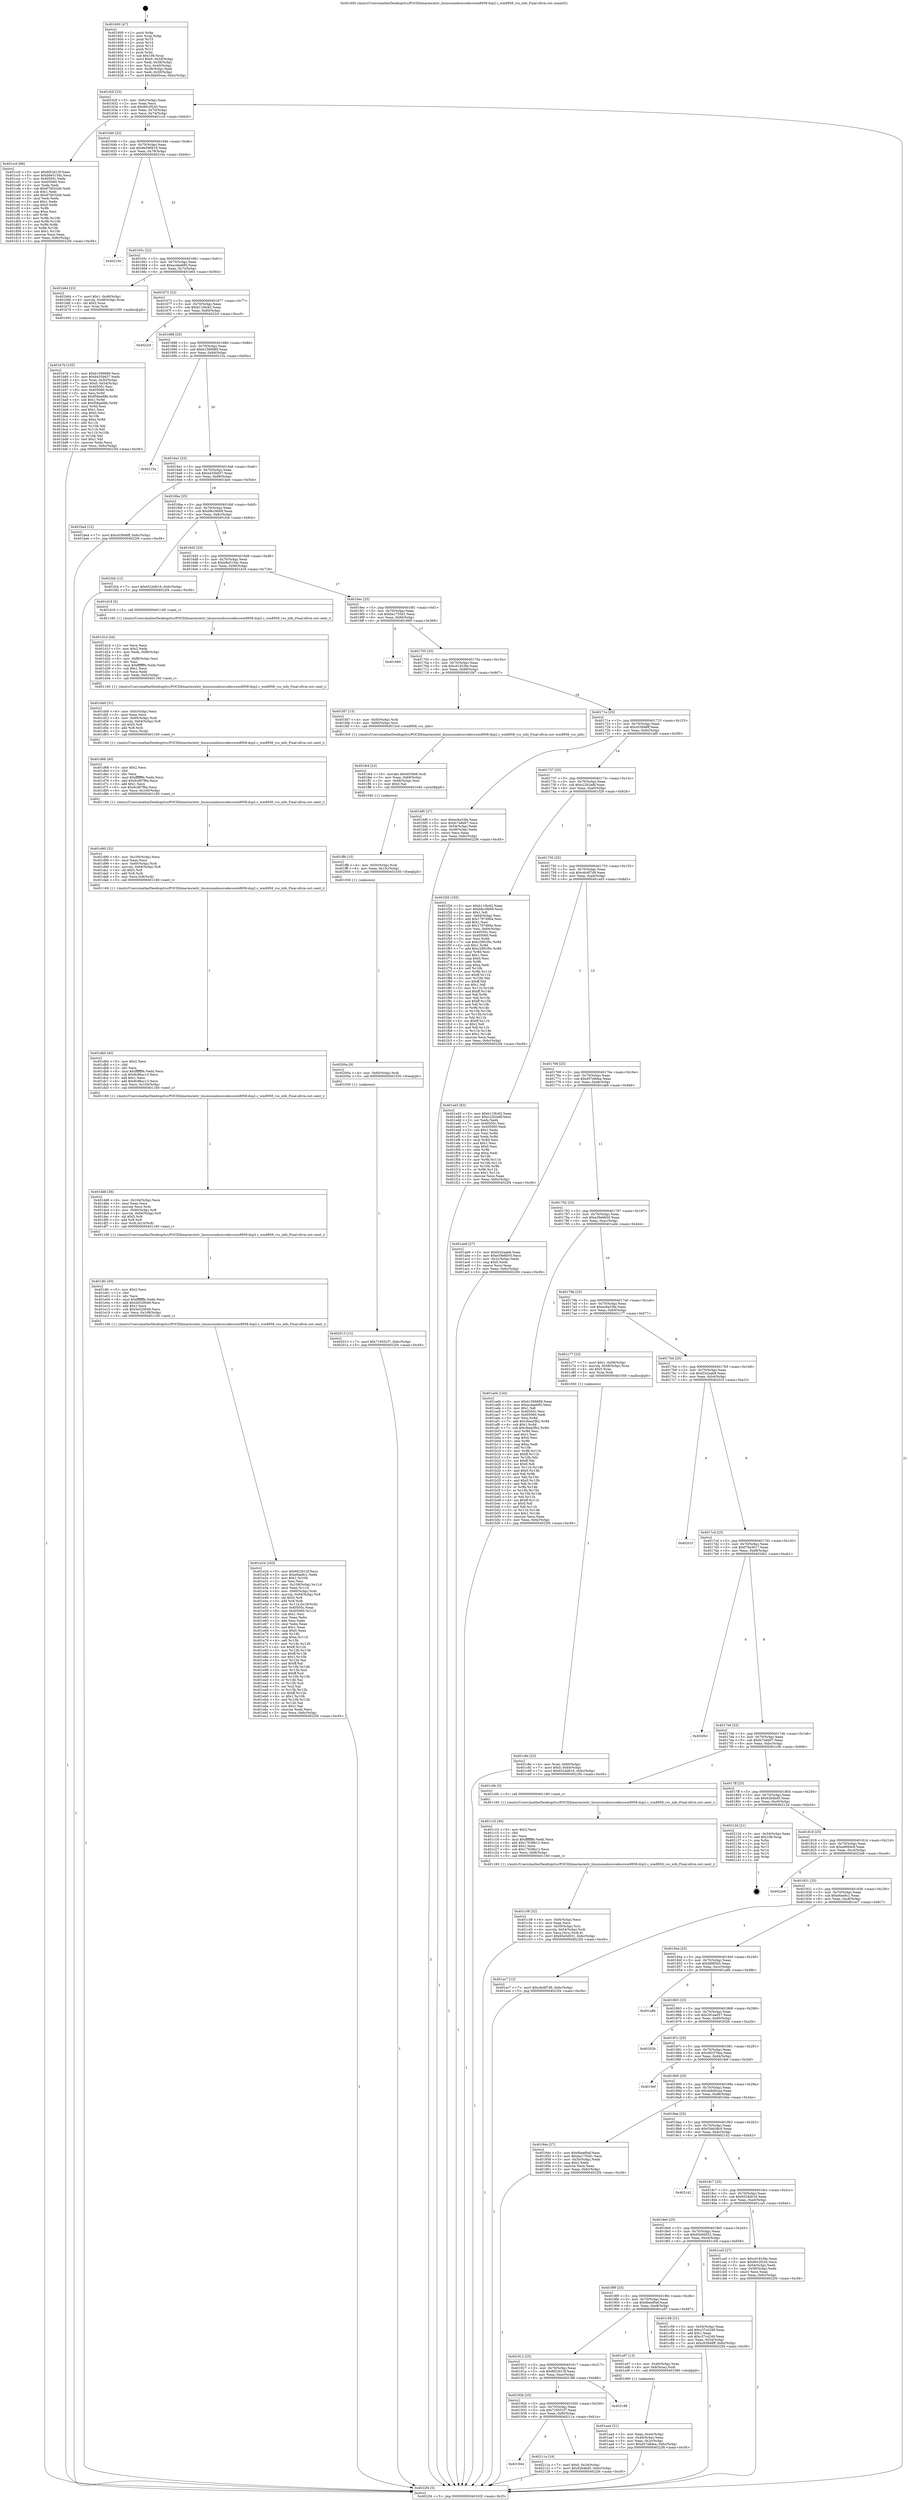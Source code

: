digraph "0x401600" {
  label = "0x401600 (/mnt/c/Users/mathe/Desktop/tcc/POCII/binaries/extr_linuxsoundsoccodecswm8958-dsp2.c_wm8958_vss_info_Final-ollvm.out::main(0))"
  labelloc = "t"
  node[shape=record]

  Entry [label="",width=0.3,height=0.3,shape=circle,fillcolor=black,style=filled]
  "0x40162f" [label="{
     0x40162f [23]\l
     | [instrs]\l
     &nbsp;&nbsp;0x40162f \<+3\>: mov -0x6c(%rbp),%eax\l
     &nbsp;&nbsp;0x401632 \<+2\>: mov %eax,%ecx\l
     &nbsp;&nbsp;0x401634 \<+6\>: sub $0x80c2f245,%ecx\l
     &nbsp;&nbsp;0x40163a \<+3\>: mov %eax,-0x70(%rbp)\l
     &nbsp;&nbsp;0x40163d \<+3\>: mov %ecx,-0x74(%rbp)\l
     &nbsp;&nbsp;0x401640 \<+6\>: je 0000000000401cc0 \<main+0x6c0\>\l
  }"]
  "0x401cc0" [label="{
     0x401cc0 [88]\l
     | [instrs]\l
     &nbsp;&nbsp;0x401cc0 \<+5\>: mov $0x6f22613f,%eax\l
     &nbsp;&nbsp;0x401cc5 \<+5\>: mov $0xb8e515dc,%ecx\l
     &nbsp;&nbsp;0x401cca \<+7\>: mov 0x40505c,%edx\l
     &nbsp;&nbsp;0x401cd1 \<+7\>: mov 0x405060,%esi\l
     &nbsp;&nbsp;0x401cd8 \<+2\>: mov %edx,%edi\l
     &nbsp;&nbsp;0x401cda \<+6\>: sub $0x97d032d0,%edi\l
     &nbsp;&nbsp;0x401ce0 \<+3\>: sub $0x1,%edi\l
     &nbsp;&nbsp;0x401ce3 \<+6\>: add $0x97d032d0,%edi\l
     &nbsp;&nbsp;0x401ce9 \<+3\>: imul %edi,%edx\l
     &nbsp;&nbsp;0x401cec \<+3\>: and $0x1,%edx\l
     &nbsp;&nbsp;0x401cef \<+3\>: cmp $0x0,%edx\l
     &nbsp;&nbsp;0x401cf2 \<+4\>: sete %r8b\l
     &nbsp;&nbsp;0x401cf6 \<+3\>: cmp $0xa,%esi\l
     &nbsp;&nbsp;0x401cf9 \<+4\>: setl %r9b\l
     &nbsp;&nbsp;0x401cfd \<+3\>: mov %r8b,%r10b\l
     &nbsp;&nbsp;0x401d00 \<+3\>: and %r9b,%r10b\l
     &nbsp;&nbsp;0x401d03 \<+3\>: xor %r9b,%r8b\l
     &nbsp;&nbsp;0x401d06 \<+3\>: or %r8b,%r10b\l
     &nbsp;&nbsp;0x401d09 \<+4\>: test $0x1,%r10b\l
     &nbsp;&nbsp;0x401d0d \<+3\>: cmovne %ecx,%eax\l
     &nbsp;&nbsp;0x401d10 \<+3\>: mov %eax,-0x6c(%rbp)\l
     &nbsp;&nbsp;0x401d13 \<+5\>: jmp 00000000004022f4 \<main+0xcf4\>\l
  }"]
  "0x401646" [label="{
     0x401646 [22]\l
     | [instrs]\l
     &nbsp;&nbsp;0x401646 \<+5\>: jmp 000000000040164b \<main+0x4b\>\l
     &nbsp;&nbsp;0x40164b \<+3\>: mov -0x70(%rbp),%eax\l
     &nbsp;&nbsp;0x40164e \<+5\>: sub $0x8e596619,%eax\l
     &nbsp;&nbsp;0x401653 \<+3\>: mov %eax,-0x78(%rbp)\l
     &nbsp;&nbsp;0x401656 \<+6\>: je 000000000040210e \<main+0xb0e\>\l
  }"]
  Exit [label="",width=0.3,height=0.3,shape=circle,fillcolor=black,style=filled,peripheries=2]
  "0x40210e" [label="{
     0x40210e\l
  }", style=dashed]
  "0x40165c" [label="{
     0x40165c [22]\l
     | [instrs]\l
     &nbsp;&nbsp;0x40165c \<+5\>: jmp 0000000000401661 \<main+0x61\>\l
     &nbsp;&nbsp;0x401661 \<+3\>: mov -0x70(%rbp),%eax\l
     &nbsp;&nbsp;0x401664 \<+5\>: sub $0xacdae685,%eax\l
     &nbsp;&nbsp;0x401669 \<+3\>: mov %eax,-0x7c(%rbp)\l
     &nbsp;&nbsp;0x40166c \<+6\>: je 0000000000401b64 \<main+0x564\>\l
  }"]
  "0x401944" [label="{
     0x401944\l
  }", style=dashed]
  "0x401b64" [label="{
     0x401b64 [23]\l
     | [instrs]\l
     &nbsp;&nbsp;0x401b64 \<+7\>: movl $0x1,-0x48(%rbp)\l
     &nbsp;&nbsp;0x401b6b \<+4\>: movslq -0x48(%rbp),%rax\l
     &nbsp;&nbsp;0x401b6f \<+4\>: shl $0x2,%rax\l
     &nbsp;&nbsp;0x401b73 \<+3\>: mov %rax,%rdi\l
     &nbsp;&nbsp;0x401b76 \<+5\>: call 0000000000401050 \<malloc@plt\>\l
     | [calls]\l
     &nbsp;&nbsp;0x401050 \{1\} (unknown)\l
  }"]
  "0x401672" [label="{
     0x401672 [22]\l
     | [instrs]\l
     &nbsp;&nbsp;0x401672 \<+5\>: jmp 0000000000401677 \<main+0x77\>\l
     &nbsp;&nbsp;0x401677 \<+3\>: mov -0x70(%rbp),%eax\l
     &nbsp;&nbsp;0x40167a \<+5\>: sub $0xb11f4c62,%eax\l
     &nbsp;&nbsp;0x40167f \<+3\>: mov %eax,-0x80(%rbp)\l
     &nbsp;&nbsp;0x401682 \<+6\>: je 00000000004022cf \<main+0xccf\>\l
  }"]
  "0x40211a" [label="{
     0x40211a [19]\l
     | [instrs]\l
     &nbsp;&nbsp;0x40211a \<+7\>: movl $0x0,-0x34(%rbp)\l
     &nbsp;&nbsp;0x402121 \<+7\>: movl $0x92b4bd5,-0x6c(%rbp)\l
     &nbsp;&nbsp;0x402128 \<+5\>: jmp 00000000004022f4 \<main+0xcf4\>\l
  }"]
  "0x4022cf" [label="{
     0x4022cf\l
  }", style=dashed]
  "0x401688" [label="{
     0x401688 [25]\l
     | [instrs]\l
     &nbsp;&nbsp;0x401688 \<+5\>: jmp 000000000040168d \<main+0x8d\>\l
     &nbsp;&nbsp;0x40168d \<+3\>: mov -0x70(%rbp),%eax\l
     &nbsp;&nbsp;0x401690 \<+5\>: sub $0xb1566689,%eax\l
     &nbsp;&nbsp;0x401695 \<+6\>: mov %eax,-0x84(%rbp)\l
     &nbsp;&nbsp;0x40169b \<+6\>: je 000000000040215a \<main+0xb5a\>\l
  }"]
  "0x40192b" [label="{
     0x40192b [25]\l
     | [instrs]\l
     &nbsp;&nbsp;0x40192b \<+5\>: jmp 0000000000401930 \<main+0x330\>\l
     &nbsp;&nbsp;0x401930 \<+3\>: mov -0x70(%rbp),%eax\l
     &nbsp;&nbsp;0x401933 \<+5\>: sub $0x719551f7,%eax\l
     &nbsp;&nbsp;0x401938 \<+6\>: mov %eax,-0xf0(%rbp)\l
     &nbsp;&nbsp;0x40193e \<+6\>: je 000000000040211a \<main+0xb1a\>\l
  }"]
  "0x40215a" [label="{
     0x40215a\l
  }", style=dashed]
  "0x4016a1" [label="{
     0x4016a1 [25]\l
     | [instrs]\l
     &nbsp;&nbsp;0x4016a1 \<+5\>: jmp 00000000004016a6 \<main+0xa6\>\l
     &nbsp;&nbsp;0x4016a6 \<+3\>: mov -0x70(%rbp),%eax\l
     &nbsp;&nbsp;0x4016a9 \<+5\>: sub $0xb435b657,%eax\l
     &nbsp;&nbsp;0x4016ae \<+6\>: mov %eax,-0x88(%rbp)\l
     &nbsp;&nbsp;0x4016b4 \<+6\>: je 0000000000401be4 \<main+0x5e4\>\l
  }"]
  "0x402188" [label="{
     0x402188\l
  }", style=dashed]
  "0x401be4" [label="{
     0x401be4 [12]\l
     | [instrs]\l
     &nbsp;&nbsp;0x401be4 \<+7\>: movl $0xc03948ff,-0x6c(%rbp)\l
     &nbsp;&nbsp;0x401beb \<+5\>: jmp 00000000004022f4 \<main+0xcf4\>\l
  }"]
  "0x4016ba" [label="{
     0x4016ba [25]\l
     | [instrs]\l
     &nbsp;&nbsp;0x4016ba \<+5\>: jmp 00000000004016bf \<main+0xbf\>\l
     &nbsp;&nbsp;0x4016bf \<+3\>: mov -0x70(%rbp),%eax\l
     &nbsp;&nbsp;0x4016c2 \<+5\>: sub $0xb8cc9b09,%eax\l
     &nbsp;&nbsp;0x4016c7 \<+6\>: mov %eax,-0x8c(%rbp)\l
     &nbsp;&nbsp;0x4016cd \<+6\>: je 0000000000401fcb \<main+0x9cb\>\l
  }"]
  "0x402013" [label="{
     0x402013 [12]\l
     | [instrs]\l
     &nbsp;&nbsp;0x402013 \<+7\>: movl $0x719551f7,-0x6c(%rbp)\l
     &nbsp;&nbsp;0x40201a \<+5\>: jmp 00000000004022f4 \<main+0xcf4\>\l
  }"]
  "0x401fcb" [label="{
     0x401fcb [12]\l
     | [instrs]\l
     &nbsp;&nbsp;0x401fcb \<+7\>: movl $0x6524d016,-0x6c(%rbp)\l
     &nbsp;&nbsp;0x401fd2 \<+5\>: jmp 00000000004022f4 \<main+0xcf4\>\l
  }"]
  "0x4016d3" [label="{
     0x4016d3 [25]\l
     | [instrs]\l
     &nbsp;&nbsp;0x4016d3 \<+5\>: jmp 00000000004016d8 \<main+0xd8\>\l
     &nbsp;&nbsp;0x4016d8 \<+3\>: mov -0x70(%rbp),%eax\l
     &nbsp;&nbsp;0x4016db \<+5\>: sub $0xb8e515dc,%eax\l
     &nbsp;&nbsp;0x4016e0 \<+6\>: mov %eax,-0x90(%rbp)\l
     &nbsp;&nbsp;0x4016e6 \<+6\>: je 0000000000401d18 \<main+0x718\>\l
  }"]
  "0x40200a" [label="{
     0x40200a [9]\l
     | [instrs]\l
     &nbsp;&nbsp;0x40200a \<+4\>: mov -0x60(%rbp),%rdi\l
     &nbsp;&nbsp;0x40200e \<+5\>: call 0000000000401030 \<free@plt\>\l
     | [calls]\l
     &nbsp;&nbsp;0x401030 \{1\} (unknown)\l
  }"]
  "0x401d18" [label="{
     0x401d18 [5]\l
     | [instrs]\l
     &nbsp;&nbsp;0x401d18 \<+5\>: call 0000000000401160 \<next_i\>\l
     | [calls]\l
     &nbsp;&nbsp;0x401160 \{1\} (/mnt/c/Users/mathe/Desktop/tcc/POCII/binaries/extr_linuxsoundsoccodecswm8958-dsp2.c_wm8958_vss_info_Final-ollvm.out::next_i)\l
  }"]
  "0x4016ec" [label="{
     0x4016ec [25]\l
     | [instrs]\l
     &nbsp;&nbsp;0x4016ec \<+5\>: jmp 00000000004016f1 \<main+0xf1\>\l
     &nbsp;&nbsp;0x4016f1 \<+3\>: mov -0x70(%rbp),%eax\l
     &nbsp;&nbsp;0x4016f4 \<+5\>: sub $0xba1755d1,%eax\l
     &nbsp;&nbsp;0x4016f9 \<+6\>: mov %eax,-0x94(%rbp)\l
     &nbsp;&nbsp;0x4016ff \<+6\>: je 0000000000401969 \<main+0x369\>\l
  }"]
  "0x401ffb" [label="{
     0x401ffb [15]\l
     | [instrs]\l
     &nbsp;&nbsp;0x401ffb \<+4\>: mov -0x50(%rbp),%rdi\l
     &nbsp;&nbsp;0x401fff \<+6\>: mov %eax,-0x10c(%rbp)\l
     &nbsp;&nbsp;0x402005 \<+5\>: call 0000000000401030 \<free@plt\>\l
     | [calls]\l
     &nbsp;&nbsp;0x401030 \{1\} (unknown)\l
  }"]
  "0x401969" [label="{
     0x401969\l
  }", style=dashed]
  "0x401705" [label="{
     0x401705 [25]\l
     | [instrs]\l
     &nbsp;&nbsp;0x401705 \<+5\>: jmp 000000000040170a \<main+0x10a\>\l
     &nbsp;&nbsp;0x40170a \<+3\>: mov -0x70(%rbp),%eax\l
     &nbsp;&nbsp;0x40170d \<+5\>: sub $0xc0181f4e,%eax\l
     &nbsp;&nbsp;0x401712 \<+6\>: mov %eax,-0x98(%rbp)\l
     &nbsp;&nbsp;0x401718 \<+6\>: je 0000000000401fd7 \<main+0x9d7\>\l
  }"]
  "0x401fe4" [label="{
     0x401fe4 [23]\l
     | [instrs]\l
     &nbsp;&nbsp;0x401fe4 \<+10\>: movabs $0x4030b6,%rdi\l
     &nbsp;&nbsp;0x401fee \<+3\>: mov %eax,-0x68(%rbp)\l
     &nbsp;&nbsp;0x401ff1 \<+3\>: mov -0x68(%rbp),%esi\l
     &nbsp;&nbsp;0x401ff4 \<+2\>: mov $0x0,%al\l
     &nbsp;&nbsp;0x401ff6 \<+5\>: call 0000000000401040 \<printf@plt\>\l
     | [calls]\l
     &nbsp;&nbsp;0x401040 \{1\} (unknown)\l
  }"]
  "0x401fd7" [label="{
     0x401fd7 [13]\l
     | [instrs]\l
     &nbsp;&nbsp;0x401fd7 \<+4\>: mov -0x50(%rbp),%rdi\l
     &nbsp;&nbsp;0x401fdb \<+4\>: mov -0x60(%rbp),%rsi\l
     &nbsp;&nbsp;0x401fdf \<+5\>: call 00000000004013c0 \<wm8958_vss_info\>\l
     | [calls]\l
     &nbsp;&nbsp;0x4013c0 \{1\} (/mnt/c/Users/mathe/Desktop/tcc/POCII/binaries/extr_linuxsoundsoccodecswm8958-dsp2.c_wm8958_vss_info_Final-ollvm.out::wm8958_vss_info)\l
  }"]
  "0x40171e" [label="{
     0x40171e [25]\l
     | [instrs]\l
     &nbsp;&nbsp;0x40171e \<+5\>: jmp 0000000000401723 \<main+0x123\>\l
     &nbsp;&nbsp;0x401723 \<+3\>: mov -0x70(%rbp),%eax\l
     &nbsp;&nbsp;0x401726 \<+5\>: sub $0xc03948ff,%eax\l
     &nbsp;&nbsp;0x40172b \<+6\>: mov %eax,-0x9c(%rbp)\l
     &nbsp;&nbsp;0x401731 \<+6\>: je 0000000000401bf0 \<main+0x5f0\>\l
  }"]
  "0x401e24" [label="{
     0x401e24 [163]\l
     | [instrs]\l
     &nbsp;&nbsp;0x401e24 \<+5\>: mov $0x6f22613f,%ecx\l
     &nbsp;&nbsp;0x401e29 \<+5\>: mov $0xe6ae8c1,%edx\l
     &nbsp;&nbsp;0x401e2e \<+3\>: mov $0x1,%r10b\l
     &nbsp;&nbsp;0x401e31 \<+2\>: xor %esi,%esi\l
     &nbsp;&nbsp;0x401e33 \<+7\>: mov -0x108(%rbp),%r11d\l
     &nbsp;&nbsp;0x401e3a \<+4\>: imul %eax,%r11d\l
     &nbsp;&nbsp;0x401e3e \<+4\>: mov -0x60(%rbp),%rdi\l
     &nbsp;&nbsp;0x401e42 \<+4\>: movslq -0x64(%rbp),%r8\l
     &nbsp;&nbsp;0x401e46 \<+4\>: shl $0x5,%r8\l
     &nbsp;&nbsp;0x401e4a \<+3\>: add %r8,%rdi\l
     &nbsp;&nbsp;0x401e4d \<+4\>: mov %r11d,0x18(%rdi)\l
     &nbsp;&nbsp;0x401e51 \<+7\>: mov 0x40505c,%eax\l
     &nbsp;&nbsp;0x401e58 \<+8\>: mov 0x405060,%r11d\l
     &nbsp;&nbsp;0x401e60 \<+3\>: sub $0x1,%esi\l
     &nbsp;&nbsp;0x401e63 \<+2\>: mov %eax,%ebx\l
     &nbsp;&nbsp;0x401e65 \<+2\>: add %esi,%ebx\l
     &nbsp;&nbsp;0x401e67 \<+3\>: imul %ebx,%eax\l
     &nbsp;&nbsp;0x401e6a \<+3\>: and $0x1,%eax\l
     &nbsp;&nbsp;0x401e6d \<+3\>: cmp $0x0,%eax\l
     &nbsp;&nbsp;0x401e70 \<+4\>: sete %r14b\l
     &nbsp;&nbsp;0x401e74 \<+4\>: cmp $0xa,%r11d\l
     &nbsp;&nbsp;0x401e78 \<+4\>: setl %r15b\l
     &nbsp;&nbsp;0x401e7c \<+3\>: mov %r14b,%r12b\l
     &nbsp;&nbsp;0x401e7f \<+4\>: xor $0xff,%r12b\l
     &nbsp;&nbsp;0x401e83 \<+3\>: mov %r15b,%r13b\l
     &nbsp;&nbsp;0x401e86 \<+4\>: xor $0xff,%r13b\l
     &nbsp;&nbsp;0x401e8a \<+4\>: xor $0x1,%r10b\l
     &nbsp;&nbsp;0x401e8e \<+3\>: mov %r12b,%al\l
     &nbsp;&nbsp;0x401e91 \<+2\>: and $0xff,%al\l
     &nbsp;&nbsp;0x401e93 \<+3\>: and %r10b,%r14b\l
     &nbsp;&nbsp;0x401e96 \<+3\>: mov %r13b,%sil\l
     &nbsp;&nbsp;0x401e99 \<+4\>: and $0xff,%sil\l
     &nbsp;&nbsp;0x401e9d \<+3\>: and %r10b,%r15b\l
     &nbsp;&nbsp;0x401ea0 \<+3\>: or %r14b,%al\l
     &nbsp;&nbsp;0x401ea3 \<+3\>: or %r15b,%sil\l
     &nbsp;&nbsp;0x401ea6 \<+3\>: xor %sil,%al\l
     &nbsp;&nbsp;0x401ea9 \<+3\>: or %r13b,%r12b\l
     &nbsp;&nbsp;0x401eac \<+4\>: xor $0xff,%r12b\l
     &nbsp;&nbsp;0x401eb0 \<+4\>: or $0x1,%r10b\l
     &nbsp;&nbsp;0x401eb4 \<+3\>: and %r10b,%r12b\l
     &nbsp;&nbsp;0x401eb7 \<+3\>: or %r12b,%al\l
     &nbsp;&nbsp;0x401eba \<+2\>: test $0x1,%al\l
     &nbsp;&nbsp;0x401ebc \<+3\>: cmovne %edx,%ecx\l
     &nbsp;&nbsp;0x401ebf \<+3\>: mov %ecx,-0x6c(%rbp)\l
     &nbsp;&nbsp;0x401ec2 \<+5\>: jmp 00000000004022f4 \<main+0xcf4\>\l
  }"]
  "0x401bf0" [label="{
     0x401bf0 [27]\l
     | [instrs]\l
     &nbsp;&nbsp;0x401bf0 \<+5\>: mov $0xec6a33fa,%eax\l
     &nbsp;&nbsp;0x401bf5 \<+5\>: mov $0xfc7a8d07,%ecx\l
     &nbsp;&nbsp;0x401bfa \<+3\>: mov -0x54(%rbp),%edx\l
     &nbsp;&nbsp;0x401bfd \<+3\>: cmp -0x48(%rbp),%edx\l
     &nbsp;&nbsp;0x401c00 \<+3\>: cmovl %ecx,%eax\l
     &nbsp;&nbsp;0x401c03 \<+3\>: mov %eax,-0x6c(%rbp)\l
     &nbsp;&nbsp;0x401c06 \<+5\>: jmp 00000000004022f4 \<main+0xcf4\>\l
  }"]
  "0x401737" [label="{
     0x401737 [25]\l
     | [instrs]\l
     &nbsp;&nbsp;0x401737 \<+5\>: jmp 000000000040173c \<main+0x13c\>\l
     &nbsp;&nbsp;0x40173c \<+3\>: mov -0x70(%rbp),%eax\l
     &nbsp;&nbsp;0x40173f \<+5\>: sub $0xc2262e8f,%eax\l
     &nbsp;&nbsp;0x401744 \<+6\>: mov %eax,-0xa0(%rbp)\l
     &nbsp;&nbsp;0x40174a \<+6\>: je 0000000000401f26 \<main+0x926\>\l
  }"]
  "0x401dfc" [label="{
     0x401dfc [40]\l
     | [instrs]\l
     &nbsp;&nbsp;0x401dfc \<+5\>: mov $0x2,%ecx\l
     &nbsp;&nbsp;0x401e01 \<+1\>: cltd\l
     &nbsp;&nbsp;0x401e02 \<+2\>: idiv %ecx\l
     &nbsp;&nbsp;0x401e04 \<+6\>: imul $0xfffffffe,%edx,%ecx\l
     &nbsp;&nbsp;0x401e0a \<+6\>: add $0x5e529049,%ecx\l
     &nbsp;&nbsp;0x401e10 \<+3\>: add $0x1,%ecx\l
     &nbsp;&nbsp;0x401e13 \<+6\>: sub $0x5e529049,%ecx\l
     &nbsp;&nbsp;0x401e19 \<+6\>: mov %ecx,-0x108(%rbp)\l
     &nbsp;&nbsp;0x401e1f \<+5\>: call 0000000000401160 \<next_i\>\l
     | [calls]\l
     &nbsp;&nbsp;0x401160 \{1\} (/mnt/c/Users/mathe/Desktop/tcc/POCII/binaries/extr_linuxsoundsoccodecswm8958-dsp2.c_wm8958_vss_info_Final-ollvm.out::next_i)\l
  }"]
  "0x401f26" [label="{
     0x401f26 [165]\l
     | [instrs]\l
     &nbsp;&nbsp;0x401f26 \<+5\>: mov $0xb11f4c62,%eax\l
     &nbsp;&nbsp;0x401f2b \<+5\>: mov $0xb8cc9b09,%ecx\l
     &nbsp;&nbsp;0x401f30 \<+2\>: mov $0x1,%dl\l
     &nbsp;&nbsp;0x401f32 \<+3\>: mov -0x64(%rbp),%esi\l
     &nbsp;&nbsp;0x401f35 \<+6\>: add $0x1797d90a,%esi\l
     &nbsp;&nbsp;0x401f3b \<+3\>: add $0x1,%esi\l
     &nbsp;&nbsp;0x401f3e \<+6\>: sub $0x1797d90a,%esi\l
     &nbsp;&nbsp;0x401f44 \<+3\>: mov %esi,-0x64(%rbp)\l
     &nbsp;&nbsp;0x401f47 \<+7\>: mov 0x40505c,%esi\l
     &nbsp;&nbsp;0x401f4e \<+7\>: mov 0x405060,%edi\l
     &nbsp;&nbsp;0x401f55 \<+3\>: mov %esi,%r8d\l
     &nbsp;&nbsp;0x401f58 \<+7\>: sub $0xc2991f0c,%r8d\l
     &nbsp;&nbsp;0x401f5f \<+4\>: sub $0x1,%r8d\l
     &nbsp;&nbsp;0x401f63 \<+7\>: add $0xc2991f0c,%r8d\l
     &nbsp;&nbsp;0x401f6a \<+4\>: imul %r8d,%esi\l
     &nbsp;&nbsp;0x401f6e \<+3\>: and $0x1,%esi\l
     &nbsp;&nbsp;0x401f71 \<+3\>: cmp $0x0,%esi\l
     &nbsp;&nbsp;0x401f74 \<+4\>: sete %r9b\l
     &nbsp;&nbsp;0x401f78 \<+3\>: cmp $0xa,%edi\l
     &nbsp;&nbsp;0x401f7b \<+4\>: setl %r10b\l
     &nbsp;&nbsp;0x401f7f \<+3\>: mov %r9b,%r11b\l
     &nbsp;&nbsp;0x401f82 \<+4\>: xor $0xff,%r11b\l
     &nbsp;&nbsp;0x401f86 \<+3\>: mov %r10b,%bl\l
     &nbsp;&nbsp;0x401f89 \<+3\>: xor $0xff,%bl\l
     &nbsp;&nbsp;0x401f8c \<+3\>: xor $0x1,%dl\l
     &nbsp;&nbsp;0x401f8f \<+3\>: mov %r11b,%r14b\l
     &nbsp;&nbsp;0x401f92 \<+4\>: and $0xff,%r14b\l
     &nbsp;&nbsp;0x401f96 \<+3\>: and %dl,%r9b\l
     &nbsp;&nbsp;0x401f99 \<+3\>: mov %bl,%r15b\l
     &nbsp;&nbsp;0x401f9c \<+4\>: and $0xff,%r15b\l
     &nbsp;&nbsp;0x401fa0 \<+3\>: and %dl,%r10b\l
     &nbsp;&nbsp;0x401fa3 \<+3\>: or %r9b,%r14b\l
     &nbsp;&nbsp;0x401fa6 \<+3\>: or %r10b,%r15b\l
     &nbsp;&nbsp;0x401fa9 \<+3\>: xor %r15b,%r14b\l
     &nbsp;&nbsp;0x401fac \<+3\>: or %bl,%r11b\l
     &nbsp;&nbsp;0x401faf \<+4\>: xor $0xff,%r11b\l
     &nbsp;&nbsp;0x401fb3 \<+3\>: or $0x1,%dl\l
     &nbsp;&nbsp;0x401fb6 \<+3\>: and %dl,%r11b\l
     &nbsp;&nbsp;0x401fb9 \<+3\>: or %r11b,%r14b\l
     &nbsp;&nbsp;0x401fbc \<+4\>: test $0x1,%r14b\l
     &nbsp;&nbsp;0x401fc0 \<+3\>: cmovne %ecx,%eax\l
     &nbsp;&nbsp;0x401fc3 \<+3\>: mov %eax,-0x6c(%rbp)\l
     &nbsp;&nbsp;0x401fc6 \<+5\>: jmp 00000000004022f4 \<main+0xcf4\>\l
  }"]
  "0x401750" [label="{
     0x401750 [25]\l
     | [instrs]\l
     &nbsp;&nbsp;0x401750 \<+5\>: jmp 0000000000401755 \<main+0x155\>\l
     &nbsp;&nbsp;0x401755 \<+3\>: mov -0x70(%rbp),%eax\l
     &nbsp;&nbsp;0x401758 \<+5\>: sub $0xc6c6f7d9,%eax\l
     &nbsp;&nbsp;0x40175d \<+6\>: mov %eax,-0xa4(%rbp)\l
     &nbsp;&nbsp;0x401763 \<+6\>: je 0000000000401ed3 \<main+0x8d3\>\l
  }"]
  "0x401dd8" [label="{
     0x401dd8 [36]\l
     | [instrs]\l
     &nbsp;&nbsp;0x401dd8 \<+6\>: mov -0x104(%rbp),%ecx\l
     &nbsp;&nbsp;0x401dde \<+3\>: imul %eax,%ecx\l
     &nbsp;&nbsp;0x401de1 \<+3\>: movslq %ecx,%rdi\l
     &nbsp;&nbsp;0x401de4 \<+4\>: mov -0x60(%rbp),%r8\l
     &nbsp;&nbsp;0x401de8 \<+4\>: movslq -0x64(%rbp),%r9\l
     &nbsp;&nbsp;0x401dec \<+4\>: shl $0x5,%r9\l
     &nbsp;&nbsp;0x401df0 \<+3\>: add %r9,%r8\l
     &nbsp;&nbsp;0x401df3 \<+4\>: mov %rdi,0x10(%r8)\l
     &nbsp;&nbsp;0x401df7 \<+5\>: call 0000000000401160 \<next_i\>\l
     | [calls]\l
     &nbsp;&nbsp;0x401160 \{1\} (/mnt/c/Users/mathe/Desktop/tcc/POCII/binaries/extr_linuxsoundsoccodecswm8958-dsp2.c_wm8958_vss_info_Final-ollvm.out::next_i)\l
  }"]
  "0x401ed3" [label="{
     0x401ed3 [83]\l
     | [instrs]\l
     &nbsp;&nbsp;0x401ed3 \<+5\>: mov $0xb11f4c62,%eax\l
     &nbsp;&nbsp;0x401ed8 \<+5\>: mov $0xc2262e8f,%ecx\l
     &nbsp;&nbsp;0x401edd \<+2\>: xor %edx,%edx\l
     &nbsp;&nbsp;0x401edf \<+7\>: mov 0x40505c,%esi\l
     &nbsp;&nbsp;0x401ee6 \<+7\>: mov 0x405060,%edi\l
     &nbsp;&nbsp;0x401eed \<+3\>: sub $0x1,%edx\l
     &nbsp;&nbsp;0x401ef0 \<+3\>: mov %esi,%r8d\l
     &nbsp;&nbsp;0x401ef3 \<+3\>: add %edx,%r8d\l
     &nbsp;&nbsp;0x401ef6 \<+4\>: imul %r8d,%esi\l
     &nbsp;&nbsp;0x401efa \<+3\>: and $0x1,%esi\l
     &nbsp;&nbsp;0x401efd \<+3\>: cmp $0x0,%esi\l
     &nbsp;&nbsp;0x401f00 \<+4\>: sete %r9b\l
     &nbsp;&nbsp;0x401f04 \<+3\>: cmp $0xa,%edi\l
     &nbsp;&nbsp;0x401f07 \<+4\>: setl %r10b\l
     &nbsp;&nbsp;0x401f0b \<+3\>: mov %r9b,%r11b\l
     &nbsp;&nbsp;0x401f0e \<+3\>: and %r10b,%r11b\l
     &nbsp;&nbsp;0x401f11 \<+3\>: xor %r10b,%r9b\l
     &nbsp;&nbsp;0x401f14 \<+3\>: or %r9b,%r11b\l
     &nbsp;&nbsp;0x401f17 \<+4\>: test $0x1,%r11b\l
     &nbsp;&nbsp;0x401f1b \<+3\>: cmovne %ecx,%eax\l
     &nbsp;&nbsp;0x401f1e \<+3\>: mov %eax,-0x6c(%rbp)\l
     &nbsp;&nbsp;0x401f21 \<+5\>: jmp 00000000004022f4 \<main+0xcf4\>\l
  }"]
  "0x401769" [label="{
     0x401769 [25]\l
     | [instrs]\l
     &nbsp;&nbsp;0x401769 \<+5\>: jmp 000000000040176e \<main+0x16e\>\l
     &nbsp;&nbsp;0x40176e \<+3\>: mov -0x70(%rbp),%eax\l
     &nbsp;&nbsp;0x401771 \<+5\>: sub $0xd57e8dea,%eax\l
     &nbsp;&nbsp;0x401776 \<+6\>: mov %eax,-0xa8(%rbp)\l
     &nbsp;&nbsp;0x40177c \<+6\>: je 0000000000401ab9 \<main+0x4b9\>\l
  }"]
  "0x401db0" [label="{
     0x401db0 [40]\l
     | [instrs]\l
     &nbsp;&nbsp;0x401db0 \<+5\>: mov $0x2,%ecx\l
     &nbsp;&nbsp;0x401db5 \<+1\>: cltd\l
     &nbsp;&nbsp;0x401db6 \<+2\>: idiv %ecx\l
     &nbsp;&nbsp;0x401db8 \<+6\>: imul $0xfffffffe,%edx,%ecx\l
     &nbsp;&nbsp;0x401dbe \<+6\>: sub $0x8c96ac13,%ecx\l
     &nbsp;&nbsp;0x401dc4 \<+3\>: add $0x1,%ecx\l
     &nbsp;&nbsp;0x401dc7 \<+6\>: add $0x8c96ac13,%ecx\l
     &nbsp;&nbsp;0x401dcd \<+6\>: mov %ecx,-0x104(%rbp)\l
     &nbsp;&nbsp;0x401dd3 \<+5\>: call 0000000000401160 \<next_i\>\l
     | [calls]\l
     &nbsp;&nbsp;0x401160 \{1\} (/mnt/c/Users/mathe/Desktop/tcc/POCII/binaries/extr_linuxsoundsoccodecswm8958-dsp2.c_wm8958_vss_info_Final-ollvm.out::next_i)\l
  }"]
  "0x401ab9" [label="{
     0x401ab9 [27]\l
     | [instrs]\l
     &nbsp;&nbsp;0x401ab9 \<+5\>: mov $0xf242aab6,%eax\l
     &nbsp;&nbsp;0x401abe \<+5\>: mov $0xe39e6b50,%ecx\l
     &nbsp;&nbsp;0x401ac3 \<+3\>: mov -0x2c(%rbp),%edx\l
     &nbsp;&nbsp;0x401ac6 \<+3\>: cmp $0x0,%edx\l
     &nbsp;&nbsp;0x401ac9 \<+3\>: cmove %ecx,%eax\l
     &nbsp;&nbsp;0x401acc \<+3\>: mov %eax,-0x6c(%rbp)\l
     &nbsp;&nbsp;0x401acf \<+5\>: jmp 00000000004022f4 \<main+0xcf4\>\l
  }"]
  "0x401782" [label="{
     0x401782 [25]\l
     | [instrs]\l
     &nbsp;&nbsp;0x401782 \<+5\>: jmp 0000000000401787 \<main+0x187\>\l
     &nbsp;&nbsp;0x401787 \<+3\>: mov -0x70(%rbp),%eax\l
     &nbsp;&nbsp;0x40178a \<+5\>: sub $0xe39e6b50,%eax\l
     &nbsp;&nbsp;0x40178f \<+6\>: mov %eax,-0xac(%rbp)\l
     &nbsp;&nbsp;0x401795 \<+6\>: je 0000000000401ad4 \<main+0x4d4\>\l
  }"]
  "0x401d90" [label="{
     0x401d90 [32]\l
     | [instrs]\l
     &nbsp;&nbsp;0x401d90 \<+6\>: mov -0x100(%rbp),%ecx\l
     &nbsp;&nbsp;0x401d96 \<+3\>: imul %eax,%ecx\l
     &nbsp;&nbsp;0x401d99 \<+4\>: mov -0x60(%rbp),%rdi\l
     &nbsp;&nbsp;0x401d9d \<+4\>: movslq -0x64(%rbp),%r8\l
     &nbsp;&nbsp;0x401da1 \<+4\>: shl $0x5,%r8\l
     &nbsp;&nbsp;0x401da5 \<+3\>: add %r8,%rdi\l
     &nbsp;&nbsp;0x401da8 \<+3\>: mov %ecx,0x8(%rdi)\l
     &nbsp;&nbsp;0x401dab \<+5\>: call 0000000000401160 \<next_i\>\l
     | [calls]\l
     &nbsp;&nbsp;0x401160 \{1\} (/mnt/c/Users/mathe/Desktop/tcc/POCII/binaries/extr_linuxsoundsoccodecswm8958-dsp2.c_wm8958_vss_info_Final-ollvm.out::next_i)\l
  }"]
  "0x401ad4" [label="{
     0x401ad4 [144]\l
     | [instrs]\l
     &nbsp;&nbsp;0x401ad4 \<+5\>: mov $0xb1566689,%eax\l
     &nbsp;&nbsp;0x401ad9 \<+5\>: mov $0xacdae685,%ecx\l
     &nbsp;&nbsp;0x401ade \<+2\>: mov $0x1,%dl\l
     &nbsp;&nbsp;0x401ae0 \<+7\>: mov 0x40505c,%esi\l
     &nbsp;&nbsp;0x401ae7 \<+7\>: mov 0x405060,%edi\l
     &nbsp;&nbsp;0x401aee \<+3\>: mov %esi,%r8d\l
     &nbsp;&nbsp;0x401af1 \<+7\>: add $0x3bea5fb2,%r8d\l
     &nbsp;&nbsp;0x401af8 \<+4\>: sub $0x1,%r8d\l
     &nbsp;&nbsp;0x401afc \<+7\>: sub $0x3bea5fb2,%r8d\l
     &nbsp;&nbsp;0x401b03 \<+4\>: imul %r8d,%esi\l
     &nbsp;&nbsp;0x401b07 \<+3\>: and $0x1,%esi\l
     &nbsp;&nbsp;0x401b0a \<+3\>: cmp $0x0,%esi\l
     &nbsp;&nbsp;0x401b0d \<+4\>: sete %r9b\l
     &nbsp;&nbsp;0x401b11 \<+3\>: cmp $0xa,%edi\l
     &nbsp;&nbsp;0x401b14 \<+4\>: setl %r10b\l
     &nbsp;&nbsp;0x401b18 \<+3\>: mov %r9b,%r11b\l
     &nbsp;&nbsp;0x401b1b \<+4\>: xor $0xff,%r11b\l
     &nbsp;&nbsp;0x401b1f \<+3\>: mov %r10b,%bl\l
     &nbsp;&nbsp;0x401b22 \<+3\>: xor $0xff,%bl\l
     &nbsp;&nbsp;0x401b25 \<+3\>: xor $0x0,%dl\l
     &nbsp;&nbsp;0x401b28 \<+3\>: mov %r11b,%r14b\l
     &nbsp;&nbsp;0x401b2b \<+4\>: and $0x0,%r14b\l
     &nbsp;&nbsp;0x401b2f \<+3\>: and %dl,%r9b\l
     &nbsp;&nbsp;0x401b32 \<+3\>: mov %bl,%r15b\l
     &nbsp;&nbsp;0x401b35 \<+4\>: and $0x0,%r15b\l
     &nbsp;&nbsp;0x401b39 \<+3\>: and %dl,%r10b\l
     &nbsp;&nbsp;0x401b3c \<+3\>: or %r9b,%r14b\l
     &nbsp;&nbsp;0x401b3f \<+3\>: or %r10b,%r15b\l
     &nbsp;&nbsp;0x401b42 \<+3\>: xor %r15b,%r14b\l
     &nbsp;&nbsp;0x401b45 \<+3\>: or %bl,%r11b\l
     &nbsp;&nbsp;0x401b48 \<+4\>: xor $0xff,%r11b\l
     &nbsp;&nbsp;0x401b4c \<+3\>: or $0x0,%dl\l
     &nbsp;&nbsp;0x401b4f \<+3\>: and %dl,%r11b\l
     &nbsp;&nbsp;0x401b52 \<+3\>: or %r11b,%r14b\l
     &nbsp;&nbsp;0x401b55 \<+4\>: test $0x1,%r14b\l
     &nbsp;&nbsp;0x401b59 \<+3\>: cmovne %ecx,%eax\l
     &nbsp;&nbsp;0x401b5c \<+3\>: mov %eax,-0x6c(%rbp)\l
     &nbsp;&nbsp;0x401b5f \<+5\>: jmp 00000000004022f4 \<main+0xcf4\>\l
  }"]
  "0x40179b" [label="{
     0x40179b [25]\l
     | [instrs]\l
     &nbsp;&nbsp;0x40179b \<+5\>: jmp 00000000004017a0 \<main+0x1a0\>\l
     &nbsp;&nbsp;0x4017a0 \<+3\>: mov -0x70(%rbp),%eax\l
     &nbsp;&nbsp;0x4017a3 \<+5\>: sub $0xec6a33fa,%eax\l
     &nbsp;&nbsp;0x4017a8 \<+6\>: mov %eax,-0xb0(%rbp)\l
     &nbsp;&nbsp;0x4017ae \<+6\>: je 0000000000401c77 \<main+0x677\>\l
  }"]
  "0x401d68" [label="{
     0x401d68 [40]\l
     | [instrs]\l
     &nbsp;&nbsp;0x401d68 \<+5\>: mov $0x2,%ecx\l
     &nbsp;&nbsp;0x401d6d \<+1\>: cltd\l
     &nbsp;&nbsp;0x401d6e \<+2\>: idiv %ecx\l
     &nbsp;&nbsp;0x401d70 \<+6\>: imul $0xfffffffe,%edx,%ecx\l
     &nbsp;&nbsp;0x401d76 \<+6\>: add $0x9cd97f9a,%ecx\l
     &nbsp;&nbsp;0x401d7c \<+3\>: add $0x1,%ecx\l
     &nbsp;&nbsp;0x401d7f \<+6\>: sub $0x9cd97f9a,%ecx\l
     &nbsp;&nbsp;0x401d85 \<+6\>: mov %ecx,-0x100(%rbp)\l
     &nbsp;&nbsp;0x401d8b \<+5\>: call 0000000000401160 \<next_i\>\l
     | [calls]\l
     &nbsp;&nbsp;0x401160 \{1\} (/mnt/c/Users/mathe/Desktop/tcc/POCII/binaries/extr_linuxsoundsoccodecswm8958-dsp2.c_wm8958_vss_info_Final-ollvm.out::next_i)\l
  }"]
  "0x401c77" [label="{
     0x401c77 [23]\l
     | [instrs]\l
     &nbsp;&nbsp;0x401c77 \<+7\>: movl $0x1,-0x58(%rbp)\l
     &nbsp;&nbsp;0x401c7e \<+4\>: movslq -0x58(%rbp),%rax\l
     &nbsp;&nbsp;0x401c82 \<+4\>: shl $0x5,%rax\l
     &nbsp;&nbsp;0x401c86 \<+3\>: mov %rax,%rdi\l
     &nbsp;&nbsp;0x401c89 \<+5\>: call 0000000000401050 \<malloc@plt\>\l
     | [calls]\l
     &nbsp;&nbsp;0x401050 \{1\} (unknown)\l
  }"]
  "0x4017b4" [label="{
     0x4017b4 [25]\l
     | [instrs]\l
     &nbsp;&nbsp;0x4017b4 \<+5\>: jmp 00000000004017b9 \<main+0x1b9\>\l
     &nbsp;&nbsp;0x4017b9 \<+3\>: mov -0x70(%rbp),%eax\l
     &nbsp;&nbsp;0x4017bc \<+5\>: sub $0xf242aab6,%eax\l
     &nbsp;&nbsp;0x4017c1 \<+6\>: mov %eax,-0xb4(%rbp)\l
     &nbsp;&nbsp;0x4017c7 \<+6\>: je 000000000040201f \<main+0xa1f\>\l
  }"]
  "0x401d49" [label="{
     0x401d49 [31]\l
     | [instrs]\l
     &nbsp;&nbsp;0x401d49 \<+6\>: mov -0xfc(%rbp),%ecx\l
     &nbsp;&nbsp;0x401d4f \<+3\>: imul %eax,%ecx\l
     &nbsp;&nbsp;0x401d52 \<+4\>: mov -0x60(%rbp),%rdi\l
     &nbsp;&nbsp;0x401d56 \<+4\>: movslq -0x64(%rbp),%r8\l
     &nbsp;&nbsp;0x401d5a \<+4\>: shl $0x5,%r8\l
     &nbsp;&nbsp;0x401d5e \<+3\>: add %r8,%rdi\l
     &nbsp;&nbsp;0x401d61 \<+2\>: mov %ecx,(%rdi)\l
     &nbsp;&nbsp;0x401d63 \<+5\>: call 0000000000401160 \<next_i\>\l
     | [calls]\l
     &nbsp;&nbsp;0x401160 \{1\} (/mnt/c/Users/mathe/Desktop/tcc/POCII/binaries/extr_linuxsoundsoccodecswm8958-dsp2.c_wm8958_vss_info_Final-ollvm.out::next_i)\l
  }"]
  "0x40201f" [label="{
     0x40201f\l
  }", style=dashed]
  "0x4017cd" [label="{
     0x4017cd [25]\l
     | [instrs]\l
     &nbsp;&nbsp;0x4017cd \<+5\>: jmp 00000000004017d2 \<main+0x1d2\>\l
     &nbsp;&nbsp;0x4017d2 \<+3\>: mov -0x70(%rbp),%eax\l
     &nbsp;&nbsp;0x4017d5 \<+5\>: sub $0xf70a3617,%eax\l
     &nbsp;&nbsp;0x4017da \<+6\>: mov %eax,-0xb8(%rbp)\l
     &nbsp;&nbsp;0x4017e0 \<+6\>: je 00000000004020b1 \<main+0xab1\>\l
  }"]
  "0x401d1d" [label="{
     0x401d1d [44]\l
     | [instrs]\l
     &nbsp;&nbsp;0x401d1d \<+2\>: xor %ecx,%ecx\l
     &nbsp;&nbsp;0x401d1f \<+5\>: mov $0x2,%edx\l
     &nbsp;&nbsp;0x401d24 \<+6\>: mov %edx,-0xf8(%rbp)\l
     &nbsp;&nbsp;0x401d2a \<+1\>: cltd\l
     &nbsp;&nbsp;0x401d2b \<+6\>: mov -0xf8(%rbp),%esi\l
     &nbsp;&nbsp;0x401d31 \<+2\>: idiv %esi\l
     &nbsp;&nbsp;0x401d33 \<+6\>: imul $0xfffffffe,%edx,%edx\l
     &nbsp;&nbsp;0x401d39 \<+3\>: sub $0x1,%ecx\l
     &nbsp;&nbsp;0x401d3c \<+2\>: sub %ecx,%edx\l
     &nbsp;&nbsp;0x401d3e \<+6\>: mov %edx,-0xfc(%rbp)\l
     &nbsp;&nbsp;0x401d44 \<+5\>: call 0000000000401160 \<next_i\>\l
     | [calls]\l
     &nbsp;&nbsp;0x401160 \{1\} (/mnt/c/Users/mathe/Desktop/tcc/POCII/binaries/extr_linuxsoundsoccodecswm8958-dsp2.c_wm8958_vss_info_Final-ollvm.out::next_i)\l
  }"]
  "0x4020b1" [label="{
     0x4020b1\l
  }", style=dashed]
  "0x4017e6" [label="{
     0x4017e6 [25]\l
     | [instrs]\l
     &nbsp;&nbsp;0x4017e6 \<+5\>: jmp 00000000004017eb \<main+0x1eb\>\l
     &nbsp;&nbsp;0x4017eb \<+3\>: mov -0x70(%rbp),%eax\l
     &nbsp;&nbsp;0x4017ee \<+5\>: sub $0xfc7a8d07,%eax\l
     &nbsp;&nbsp;0x4017f3 \<+6\>: mov %eax,-0xbc(%rbp)\l
     &nbsp;&nbsp;0x4017f9 \<+6\>: je 0000000000401c0b \<main+0x60b\>\l
  }"]
  "0x401c8e" [label="{
     0x401c8e [23]\l
     | [instrs]\l
     &nbsp;&nbsp;0x401c8e \<+4\>: mov %rax,-0x60(%rbp)\l
     &nbsp;&nbsp;0x401c92 \<+7\>: movl $0x0,-0x64(%rbp)\l
     &nbsp;&nbsp;0x401c99 \<+7\>: movl $0x6524d016,-0x6c(%rbp)\l
     &nbsp;&nbsp;0x401ca0 \<+5\>: jmp 00000000004022f4 \<main+0xcf4\>\l
  }"]
  "0x401c0b" [label="{
     0x401c0b [5]\l
     | [instrs]\l
     &nbsp;&nbsp;0x401c0b \<+5\>: call 0000000000401160 \<next_i\>\l
     | [calls]\l
     &nbsp;&nbsp;0x401160 \{1\} (/mnt/c/Users/mathe/Desktop/tcc/POCII/binaries/extr_linuxsoundsoccodecswm8958-dsp2.c_wm8958_vss_info_Final-ollvm.out::next_i)\l
  }"]
  "0x4017ff" [label="{
     0x4017ff [25]\l
     | [instrs]\l
     &nbsp;&nbsp;0x4017ff \<+5\>: jmp 0000000000401804 \<main+0x204\>\l
     &nbsp;&nbsp;0x401804 \<+3\>: mov -0x70(%rbp),%eax\l
     &nbsp;&nbsp;0x401807 \<+5\>: sub $0x92b4bd5,%eax\l
     &nbsp;&nbsp;0x40180c \<+6\>: mov %eax,-0xc0(%rbp)\l
     &nbsp;&nbsp;0x401812 \<+6\>: je 000000000040212d \<main+0xb2d\>\l
  }"]
  "0x401c38" [label="{
     0x401c38 [32]\l
     | [instrs]\l
     &nbsp;&nbsp;0x401c38 \<+6\>: mov -0xf4(%rbp),%ecx\l
     &nbsp;&nbsp;0x401c3e \<+3\>: imul %eax,%ecx\l
     &nbsp;&nbsp;0x401c41 \<+4\>: mov -0x50(%rbp),%rsi\l
     &nbsp;&nbsp;0x401c45 \<+4\>: movslq -0x54(%rbp),%rdi\l
     &nbsp;&nbsp;0x401c49 \<+3\>: mov %ecx,(%rsi,%rdi,4)\l
     &nbsp;&nbsp;0x401c4c \<+7\>: movl $0x65e0d551,-0x6c(%rbp)\l
     &nbsp;&nbsp;0x401c53 \<+5\>: jmp 00000000004022f4 \<main+0xcf4\>\l
  }"]
  "0x40212d" [label="{
     0x40212d [21]\l
     | [instrs]\l
     &nbsp;&nbsp;0x40212d \<+3\>: mov -0x34(%rbp),%eax\l
     &nbsp;&nbsp;0x402130 \<+7\>: add $0x108,%rsp\l
     &nbsp;&nbsp;0x402137 \<+1\>: pop %rbx\l
     &nbsp;&nbsp;0x402138 \<+2\>: pop %r12\l
     &nbsp;&nbsp;0x40213a \<+2\>: pop %r13\l
     &nbsp;&nbsp;0x40213c \<+2\>: pop %r14\l
     &nbsp;&nbsp;0x40213e \<+2\>: pop %r15\l
     &nbsp;&nbsp;0x402140 \<+1\>: pop %rbp\l
     &nbsp;&nbsp;0x402141 \<+1\>: ret\l
  }"]
  "0x401818" [label="{
     0x401818 [25]\l
     | [instrs]\l
     &nbsp;&nbsp;0x401818 \<+5\>: jmp 000000000040181d \<main+0x21d\>\l
     &nbsp;&nbsp;0x40181d \<+3\>: mov -0x70(%rbp),%eax\l
     &nbsp;&nbsp;0x401820 \<+5\>: sub $0xa9894c8,%eax\l
     &nbsp;&nbsp;0x401825 \<+6\>: mov %eax,-0xc4(%rbp)\l
     &nbsp;&nbsp;0x40182b \<+6\>: je 00000000004022e8 \<main+0xce8\>\l
  }"]
  "0x401c10" [label="{
     0x401c10 [40]\l
     | [instrs]\l
     &nbsp;&nbsp;0x401c10 \<+5\>: mov $0x2,%ecx\l
     &nbsp;&nbsp;0x401c15 \<+1\>: cltd\l
     &nbsp;&nbsp;0x401c16 \<+2\>: idiv %ecx\l
     &nbsp;&nbsp;0x401c18 \<+6\>: imul $0xfffffffe,%edx,%ecx\l
     &nbsp;&nbsp;0x401c1e \<+6\>: add $0x17638b12,%ecx\l
     &nbsp;&nbsp;0x401c24 \<+3\>: add $0x1,%ecx\l
     &nbsp;&nbsp;0x401c27 \<+6\>: sub $0x17638b12,%ecx\l
     &nbsp;&nbsp;0x401c2d \<+6\>: mov %ecx,-0xf4(%rbp)\l
     &nbsp;&nbsp;0x401c33 \<+5\>: call 0000000000401160 \<next_i\>\l
     | [calls]\l
     &nbsp;&nbsp;0x401160 \{1\} (/mnt/c/Users/mathe/Desktop/tcc/POCII/binaries/extr_linuxsoundsoccodecswm8958-dsp2.c_wm8958_vss_info_Final-ollvm.out::next_i)\l
  }"]
  "0x4022e8" [label="{
     0x4022e8\l
  }", style=dashed]
  "0x401831" [label="{
     0x401831 [25]\l
     | [instrs]\l
     &nbsp;&nbsp;0x401831 \<+5\>: jmp 0000000000401836 \<main+0x236\>\l
     &nbsp;&nbsp;0x401836 \<+3\>: mov -0x70(%rbp),%eax\l
     &nbsp;&nbsp;0x401839 \<+5\>: sub $0xe6ae8c1,%eax\l
     &nbsp;&nbsp;0x40183e \<+6\>: mov %eax,-0xc8(%rbp)\l
     &nbsp;&nbsp;0x401844 \<+6\>: je 0000000000401ec7 \<main+0x8c7\>\l
  }"]
  "0x401b7b" [label="{
     0x401b7b [105]\l
     | [instrs]\l
     &nbsp;&nbsp;0x401b7b \<+5\>: mov $0xb1566689,%ecx\l
     &nbsp;&nbsp;0x401b80 \<+5\>: mov $0xb435b657,%edx\l
     &nbsp;&nbsp;0x401b85 \<+4\>: mov %rax,-0x50(%rbp)\l
     &nbsp;&nbsp;0x401b89 \<+7\>: movl $0x0,-0x54(%rbp)\l
     &nbsp;&nbsp;0x401b90 \<+7\>: mov 0x40505c,%esi\l
     &nbsp;&nbsp;0x401b97 \<+8\>: mov 0x405060,%r8d\l
     &nbsp;&nbsp;0x401b9f \<+3\>: mov %esi,%r9d\l
     &nbsp;&nbsp;0x401ba2 \<+7\>: add $0xf58ae68b,%r9d\l
     &nbsp;&nbsp;0x401ba9 \<+4\>: sub $0x1,%r9d\l
     &nbsp;&nbsp;0x401bad \<+7\>: sub $0xf58ae68b,%r9d\l
     &nbsp;&nbsp;0x401bb4 \<+4\>: imul %r9d,%esi\l
     &nbsp;&nbsp;0x401bb8 \<+3\>: and $0x1,%esi\l
     &nbsp;&nbsp;0x401bbb \<+3\>: cmp $0x0,%esi\l
     &nbsp;&nbsp;0x401bbe \<+4\>: sete %r10b\l
     &nbsp;&nbsp;0x401bc2 \<+4\>: cmp $0xa,%r8d\l
     &nbsp;&nbsp;0x401bc6 \<+4\>: setl %r11b\l
     &nbsp;&nbsp;0x401bca \<+3\>: mov %r10b,%bl\l
     &nbsp;&nbsp;0x401bcd \<+3\>: and %r11b,%bl\l
     &nbsp;&nbsp;0x401bd0 \<+3\>: xor %r11b,%r10b\l
     &nbsp;&nbsp;0x401bd3 \<+3\>: or %r10b,%bl\l
     &nbsp;&nbsp;0x401bd6 \<+3\>: test $0x1,%bl\l
     &nbsp;&nbsp;0x401bd9 \<+3\>: cmovne %edx,%ecx\l
     &nbsp;&nbsp;0x401bdc \<+3\>: mov %ecx,-0x6c(%rbp)\l
     &nbsp;&nbsp;0x401bdf \<+5\>: jmp 00000000004022f4 \<main+0xcf4\>\l
  }"]
  "0x401ec7" [label="{
     0x401ec7 [12]\l
     | [instrs]\l
     &nbsp;&nbsp;0x401ec7 \<+7\>: movl $0xc6c6f7d9,-0x6c(%rbp)\l
     &nbsp;&nbsp;0x401ece \<+5\>: jmp 00000000004022f4 \<main+0xcf4\>\l
  }"]
  "0x40184a" [label="{
     0x40184a [25]\l
     | [instrs]\l
     &nbsp;&nbsp;0x40184a \<+5\>: jmp 000000000040184f \<main+0x24f\>\l
     &nbsp;&nbsp;0x40184f \<+3\>: mov -0x70(%rbp),%eax\l
     &nbsp;&nbsp;0x401852 \<+5\>: sub $0xfd985b5,%eax\l
     &nbsp;&nbsp;0x401857 \<+6\>: mov %eax,-0xcc(%rbp)\l
     &nbsp;&nbsp;0x40185d \<+6\>: je 0000000000401a8b \<main+0x48b\>\l
  }"]
  "0x401aa4" [label="{
     0x401aa4 [21]\l
     | [instrs]\l
     &nbsp;&nbsp;0x401aa4 \<+3\>: mov %eax,-0x44(%rbp)\l
     &nbsp;&nbsp;0x401aa7 \<+3\>: mov -0x44(%rbp),%eax\l
     &nbsp;&nbsp;0x401aaa \<+3\>: mov %eax,-0x2c(%rbp)\l
     &nbsp;&nbsp;0x401aad \<+7\>: movl $0xd57e8dea,-0x6c(%rbp)\l
     &nbsp;&nbsp;0x401ab4 \<+5\>: jmp 00000000004022f4 \<main+0xcf4\>\l
  }"]
  "0x401a8b" [label="{
     0x401a8b\l
  }", style=dashed]
  "0x401863" [label="{
     0x401863 [25]\l
     | [instrs]\l
     &nbsp;&nbsp;0x401863 \<+5\>: jmp 0000000000401868 \<main+0x268\>\l
     &nbsp;&nbsp;0x401868 \<+3\>: mov -0x70(%rbp),%eax\l
     &nbsp;&nbsp;0x40186b \<+5\>: sub $0x291ea057,%eax\l
     &nbsp;&nbsp;0x401870 \<+6\>: mov %eax,-0xd0(%rbp)\l
     &nbsp;&nbsp;0x401876 \<+6\>: je 000000000040202b \<main+0xa2b\>\l
  }"]
  "0x401912" [label="{
     0x401912 [25]\l
     | [instrs]\l
     &nbsp;&nbsp;0x401912 \<+5\>: jmp 0000000000401917 \<main+0x317\>\l
     &nbsp;&nbsp;0x401917 \<+3\>: mov -0x70(%rbp),%eax\l
     &nbsp;&nbsp;0x40191a \<+5\>: sub $0x6f22613f,%eax\l
     &nbsp;&nbsp;0x40191f \<+6\>: mov %eax,-0xec(%rbp)\l
     &nbsp;&nbsp;0x401925 \<+6\>: je 0000000000402188 \<main+0xb88\>\l
  }"]
  "0x40202b" [label="{
     0x40202b\l
  }", style=dashed]
  "0x40187c" [label="{
     0x40187c [25]\l
     | [instrs]\l
     &nbsp;&nbsp;0x40187c \<+5\>: jmp 0000000000401881 \<main+0x281\>\l
     &nbsp;&nbsp;0x401881 \<+3\>: mov -0x70(%rbp),%eax\l
     &nbsp;&nbsp;0x401884 \<+5\>: sub $0x492370ea,%eax\l
     &nbsp;&nbsp;0x401889 \<+6\>: mov %eax,-0xd4(%rbp)\l
     &nbsp;&nbsp;0x40188f \<+6\>: je 00000000004019ef \<main+0x3ef\>\l
  }"]
  "0x401a97" [label="{
     0x401a97 [13]\l
     | [instrs]\l
     &nbsp;&nbsp;0x401a97 \<+4\>: mov -0x40(%rbp),%rax\l
     &nbsp;&nbsp;0x401a9b \<+4\>: mov 0x8(%rax),%rdi\l
     &nbsp;&nbsp;0x401a9f \<+5\>: call 0000000000401060 \<atoi@plt\>\l
     | [calls]\l
     &nbsp;&nbsp;0x401060 \{1\} (unknown)\l
  }"]
  "0x4019ef" [label="{
     0x4019ef\l
  }", style=dashed]
  "0x401895" [label="{
     0x401895 [25]\l
     | [instrs]\l
     &nbsp;&nbsp;0x401895 \<+5\>: jmp 000000000040189a \<main+0x29a\>\l
     &nbsp;&nbsp;0x40189a \<+3\>: mov -0x70(%rbp),%eax\l
     &nbsp;&nbsp;0x40189d \<+5\>: sub $0x4bb00caa,%eax\l
     &nbsp;&nbsp;0x4018a2 \<+6\>: mov %eax,-0xd8(%rbp)\l
     &nbsp;&nbsp;0x4018a8 \<+6\>: je 000000000040194e \<main+0x34e\>\l
  }"]
  "0x4018f9" [label="{
     0x4018f9 [25]\l
     | [instrs]\l
     &nbsp;&nbsp;0x4018f9 \<+5\>: jmp 00000000004018fe \<main+0x2fe\>\l
     &nbsp;&nbsp;0x4018fe \<+3\>: mov -0x70(%rbp),%eax\l
     &nbsp;&nbsp;0x401901 \<+5\>: sub $0x6beef0af,%eax\l
     &nbsp;&nbsp;0x401906 \<+6\>: mov %eax,-0xe8(%rbp)\l
     &nbsp;&nbsp;0x40190c \<+6\>: je 0000000000401a97 \<main+0x497\>\l
  }"]
  "0x40194e" [label="{
     0x40194e [27]\l
     | [instrs]\l
     &nbsp;&nbsp;0x40194e \<+5\>: mov $0x6beef0af,%eax\l
     &nbsp;&nbsp;0x401953 \<+5\>: mov $0xba1755d1,%ecx\l
     &nbsp;&nbsp;0x401958 \<+3\>: mov -0x30(%rbp),%edx\l
     &nbsp;&nbsp;0x40195b \<+3\>: cmp $0x2,%edx\l
     &nbsp;&nbsp;0x40195e \<+3\>: cmovne %ecx,%eax\l
     &nbsp;&nbsp;0x401961 \<+3\>: mov %eax,-0x6c(%rbp)\l
     &nbsp;&nbsp;0x401964 \<+5\>: jmp 00000000004022f4 \<main+0xcf4\>\l
  }"]
  "0x4018ae" [label="{
     0x4018ae [25]\l
     | [instrs]\l
     &nbsp;&nbsp;0x4018ae \<+5\>: jmp 00000000004018b3 \<main+0x2b3\>\l
     &nbsp;&nbsp;0x4018b3 \<+3\>: mov -0x70(%rbp),%eax\l
     &nbsp;&nbsp;0x4018b6 \<+5\>: sub $0x55eb38c0,%eax\l
     &nbsp;&nbsp;0x4018bb \<+6\>: mov %eax,-0xdc(%rbp)\l
     &nbsp;&nbsp;0x4018c1 \<+6\>: je 0000000000402142 \<main+0xb42\>\l
  }"]
  "0x4022f4" [label="{
     0x4022f4 [5]\l
     | [instrs]\l
     &nbsp;&nbsp;0x4022f4 \<+5\>: jmp 000000000040162f \<main+0x2f\>\l
  }"]
  "0x401600" [label="{
     0x401600 [47]\l
     | [instrs]\l
     &nbsp;&nbsp;0x401600 \<+1\>: push %rbp\l
     &nbsp;&nbsp;0x401601 \<+3\>: mov %rsp,%rbp\l
     &nbsp;&nbsp;0x401604 \<+2\>: push %r15\l
     &nbsp;&nbsp;0x401606 \<+2\>: push %r14\l
     &nbsp;&nbsp;0x401608 \<+2\>: push %r13\l
     &nbsp;&nbsp;0x40160a \<+2\>: push %r12\l
     &nbsp;&nbsp;0x40160c \<+1\>: push %rbx\l
     &nbsp;&nbsp;0x40160d \<+7\>: sub $0x108,%rsp\l
     &nbsp;&nbsp;0x401614 \<+7\>: movl $0x0,-0x34(%rbp)\l
     &nbsp;&nbsp;0x40161b \<+3\>: mov %edi,-0x38(%rbp)\l
     &nbsp;&nbsp;0x40161e \<+4\>: mov %rsi,-0x40(%rbp)\l
     &nbsp;&nbsp;0x401622 \<+3\>: mov -0x38(%rbp),%edi\l
     &nbsp;&nbsp;0x401625 \<+3\>: mov %edi,-0x30(%rbp)\l
     &nbsp;&nbsp;0x401628 \<+7\>: movl $0x4bb00caa,-0x6c(%rbp)\l
  }"]
  "0x401c58" [label="{
     0x401c58 [31]\l
     | [instrs]\l
     &nbsp;&nbsp;0x401c58 \<+3\>: mov -0x54(%rbp),%eax\l
     &nbsp;&nbsp;0x401c5b \<+5\>: add $0xc37c4249,%eax\l
     &nbsp;&nbsp;0x401c60 \<+3\>: add $0x1,%eax\l
     &nbsp;&nbsp;0x401c63 \<+5\>: sub $0xc37c4249,%eax\l
     &nbsp;&nbsp;0x401c68 \<+3\>: mov %eax,-0x54(%rbp)\l
     &nbsp;&nbsp;0x401c6b \<+7\>: movl $0xc03948ff,-0x6c(%rbp)\l
     &nbsp;&nbsp;0x401c72 \<+5\>: jmp 00000000004022f4 \<main+0xcf4\>\l
  }"]
  "0x402142" [label="{
     0x402142\l
  }", style=dashed]
  "0x4018c7" [label="{
     0x4018c7 [25]\l
     | [instrs]\l
     &nbsp;&nbsp;0x4018c7 \<+5\>: jmp 00000000004018cc \<main+0x2cc\>\l
     &nbsp;&nbsp;0x4018cc \<+3\>: mov -0x70(%rbp),%eax\l
     &nbsp;&nbsp;0x4018cf \<+5\>: sub $0x6524d016,%eax\l
     &nbsp;&nbsp;0x4018d4 \<+6\>: mov %eax,-0xe0(%rbp)\l
     &nbsp;&nbsp;0x4018da \<+6\>: je 0000000000401ca5 \<main+0x6a5\>\l
  }"]
  "0x4018e0" [label="{
     0x4018e0 [25]\l
     | [instrs]\l
     &nbsp;&nbsp;0x4018e0 \<+5\>: jmp 00000000004018e5 \<main+0x2e5\>\l
     &nbsp;&nbsp;0x4018e5 \<+3\>: mov -0x70(%rbp),%eax\l
     &nbsp;&nbsp;0x4018e8 \<+5\>: sub $0x65e0d551,%eax\l
     &nbsp;&nbsp;0x4018ed \<+6\>: mov %eax,-0xe4(%rbp)\l
     &nbsp;&nbsp;0x4018f3 \<+6\>: je 0000000000401c58 \<main+0x658\>\l
  }"]
  "0x401ca5" [label="{
     0x401ca5 [27]\l
     | [instrs]\l
     &nbsp;&nbsp;0x401ca5 \<+5\>: mov $0xc0181f4e,%eax\l
     &nbsp;&nbsp;0x401caa \<+5\>: mov $0x80c2f245,%ecx\l
     &nbsp;&nbsp;0x401caf \<+3\>: mov -0x64(%rbp),%edx\l
     &nbsp;&nbsp;0x401cb2 \<+3\>: cmp -0x58(%rbp),%edx\l
     &nbsp;&nbsp;0x401cb5 \<+3\>: cmovl %ecx,%eax\l
     &nbsp;&nbsp;0x401cb8 \<+3\>: mov %eax,-0x6c(%rbp)\l
     &nbsp;&nbsp;0x401cbb \<+5\>: jmp 00000000004022f4 \<main+0xcf4\>\l
  }"]
  Entry -> "0x401600" [label=" 1"]
  "0x40162f" -> "0x401cc0" [label=" 1"]
  "0x40162f" -> "0x401646" [label=" 21"]
  "0x40212d" -> Exit [label=" 1"]
  "0x401646" -> "0x40210e" [label=" 0"]
  "0x401646" -> "0x40165c" [label=" 21"]
  "0x40211a" -> "0x4022f4" [label=" 1"]
  "0x40165c" -> "0x401b64" [label=" 1"]
  "0x40165c" -> "0x401672" [label=" 20"]
  "0x40192b" -> "0x401944" [label=" 0"]
  "0x401672" -> "0x4022cf" [label=" 0"]
  "0x401672" -> "0x401688" [label=" 20"]
  "0x40192b" -> "0x40211a" [label=" 1"]
  "0x401688" -> "0x40215a" [label=" 0"]
  "0x401688" -> "0x4016a1" [label=" 20"]
  "0x401912" -> "0x40192b" [label=" 1"]
  "0x4016a1" -> "0x401be4" [label=" 1"]
  "0x4016a1" -> "0x4016ba" [label=" 19"]
  "0x401912" -> "0x402188" [label=" 0"]
  "0x4016ba" -> "0x401fcb" [label=" 1"]
  "0x4016ba" -> "0x4016d3" [label=" 18"]
  "0x402013" -> "0x4022f4" [label=" 1"]
  "0x4016d3" -> "0x401d18" [label=" 1"]
  "0x4016d3" -> "0x4016ec" [label=" 17"]
  "0x40200a" -> "0x402013" [label=" 1"]
  "0x4016ec" -> "0x401969" [label=" 0"]
  "0x4016ec" -> "0x401705" [label=" 17"]
  "0x401ffb" -> "0x40200a" [label=" 1"]
  "0x401705" -> "0x401fd7" [label=" 1"]
  "0x401705" -> "0x40171e" [label=" 16"]
  "0x401fe4" -> "0x401ffb" [label=" 1"]
  "0x40171e" -> "0x401bf0" [label=" 2"]
  "0x40171e" -> "0x401737" [label=" 14"]
  "0x401fd7" -> "0x401fe4" [label=" 1"]
  "0x401737" -> "0x401f26" [label=" 1"]
  "0x401737" -> "0x401750" [label=" 13"]
  "0x401fcb" -> "0x4022f4" [label=" 1"]
  "0x401750" -> "0x401ed3" [label=" 1"]
  "0x401750" -> "0x401769" [label=" 12"]
  "0x401f26" -> "0x4022f4" [label=" 1"]
  "0x401769" -> "0x401ab9" [label=" 1"]
  "0x401769" -> "0x401782" [label=" 11"]
  "0x401ed3" -> "0x4022f4" [label=" 1"]
  "0x401782" -> "0x401ad4" [label=" 1"]
  "0x401782" -> "0x40179b" [label=" 10"]
  "0x401ec7" -> "0x4022f4" [label=" 1"]
  "0x40179b" -> "0x401c77" [label=" 1"]
  "0x40179b" -> "0x4017b4" [label=" 9"]
  "0x401e24" -> "0x4022f4" [label=" 1"]
  "0x4017b4" -> "0x40201f" [label=" 0"]
  "0x4017b4" -> "0x4017cd" [label=" 9"]
  "0x401dfc" -> "0x401e24" [label=" 1"]
  "0x4017cd" -> "0x4020b1" [label=" 0"]
  "0x4017cd" -> "0x4017e6" [label=" 9"]
  "0x401dd8" -> "0x401dfc" [label=" 1"]
  "0x4017e6" -> "0x401c0b" [label=" 1"]
  "0x4017e6" -> "0x4017ff" [label=" 8"]
  "0x401db0" -> "0x401dd8" [label=" 1"]
  "0x4017ff" -> "0x40212d" [label=" 1"]
  "0x4017ff" -> "0x401818" [label=" 7"]
  "0x401d90" -> "0x401db0" [label=" 1"]
  "0x401818" -> "0x4022e8" [label=" 0"]
  "0x401818" -> "0x401831" [label=" 7"]
  "0x401d68" -> "0x401d90" [label=" 1"]
  "0x401831" -> "0x401ec7" [label=" 1"]
  "0x401831" -> "0x40184a" [label=" 6"]
  "0x401d49" -> "0x401d68" [label=" 1"]
  "0x40184a" -> "0x401a8b" [label=" 0"]
  "0x40184a" -> "0x401863" [label=" 6"]
  "0x401d1d" -> "0x401d49" [label=" 1"]
  "0x401863" -> "0x40202b" [label=" 0"]
  "0x401863" -> "0x40187c" [label=" 6"]
  "0x401d18" -> "0x401d1d" [label=" 1"]
  "0x40187c" -> "0x4019ef" [label=" 0"]
  "0x40187c" -> "0x401895" [label=" 6"]
  "0x401cc0" -> "0x4022f4" [label=" 1"]
  "0x401895" -> "0x40194e" [label=" 1"]
  "0x401895" -> "0x4018ae" [label=" 5"]
  "0x40194e" -> "0x4022f4" [label=" 1"]
  "0x401600" -> "0x40162f" [label=" 1"]
  "0x4022f4" -> "0x40162f" [label=" 21"]
  "0x401c8e" -> "0x4022f4" [label=" 1"]
  "0x4018ae" -> "0x402142" [label=" 0"]
  "0x4018ae" -> "0x4018c7" [label=" 5"]
  "0x401c77" -> "0x401c8e" [label=" 1"]
  "0x4018c7" -> "0x401ca5" [label=" 2"]
  "0x4018c7" -> "0x4018e0" [label=" 3"]
  "0x401c58" -> "0x4022f4" [label=" 1"]
  "0x4018e0" -> "0x401c58" [label=" 1"]
  "0x4018e0" -> "0x4018f9" [label=" 2"]
  "0x401ca5" -> "0x4022f4" [label=" 2"]
  "0x4018f9" -> "0x401a97" [label=" 1"]
  "0x4018f9" -> "0x401912" [label=" 1"]
  "0x401a97" -> "0x401aa4" [label=" 1"]
  "0x401aa4" -> "0x4022f4" [label=" 1"]
  "0x401ab9" -> "0x4022f4" [label=" 1"]
  "0x401ad4" -> "0x4022f4" [label=" 1"]
  "0x401b64" -> "0x401b7b" [label=" 1"]
  "0x401b7b" -> "0x4022f4" [label=" 1"]
  "0x401be4" -> "0x4022f4" [label=" 1"]
  "0x401bf0" -> "0x4022f4" [label=" 2"]
  "0x401c0b" -> "0x401c10" [label=" 1"]
  "0x401c10" -> "0x401c38" [label=" 1"]
  "0x401c38" -> "0x4022f4" [label=" 1"]
}
